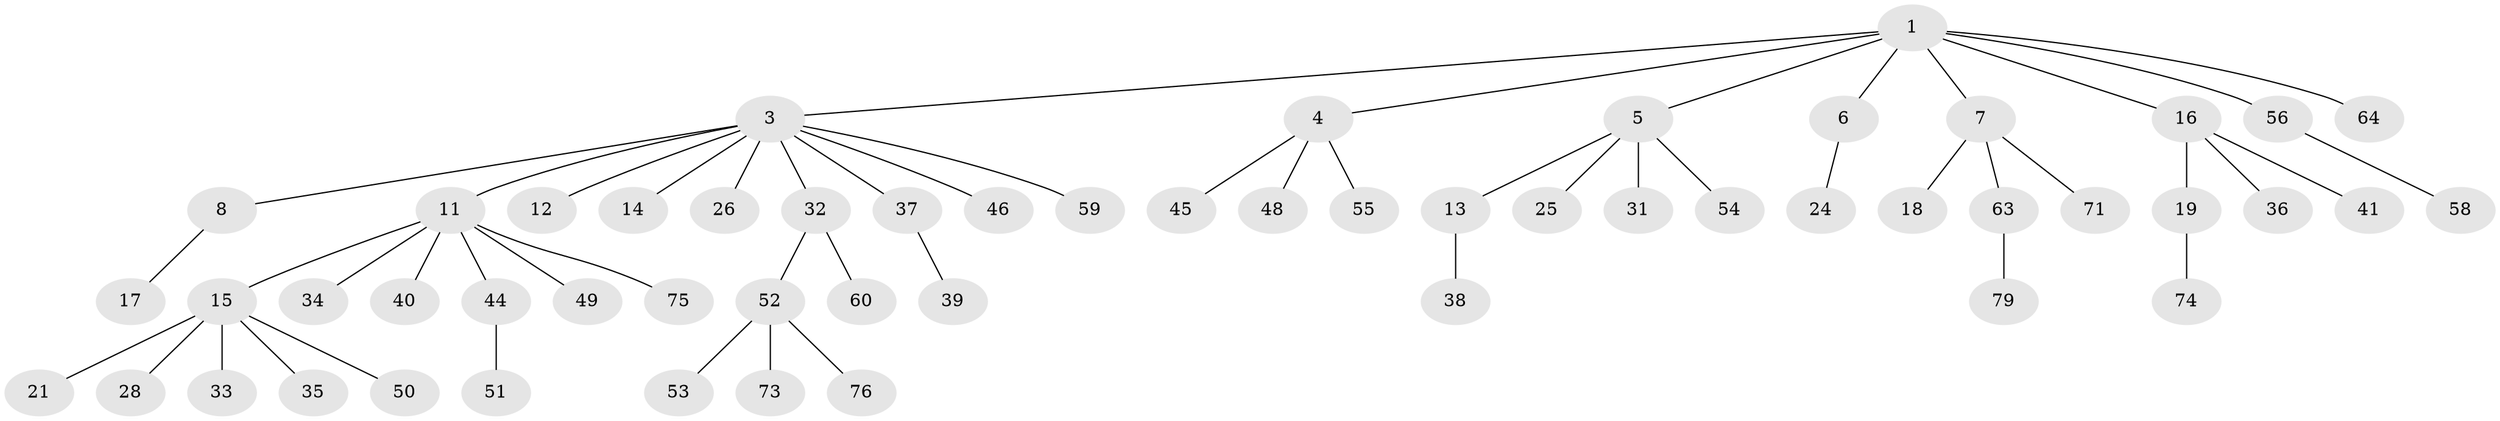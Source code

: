 // Generated by graph-tools (version 1.1) at 2025/24/03/03/25 07:24:07]
// undirected, 55 vertices, 54 edges
graph export_dot {
graph [start="1"]
  node [color=gray90,style=filled];
  1 [super="+2"];
  3 [super="+9"];
  4 [super="+23"];
  5 [super="+10"];
  6 [super="+43"];
  7 [super="+65"];
  8 [super="+22"];
  11 [super="+20"];
  12;
  13;
  14;
  15 [super="+27"];
  16 [super="+29"];
  17 [super="+30"];
  18;
  19 [super="+66"];
  21;
  24;
  25 [super="+42"];
  26;
  28;
  31;
  32;
  33 [super="+47"];
  34 [super="+62"];
  35;
  36;
  37 [super="+57"];
  38 [super="+72"];
  39 [super="+67"];
  40;
  41;
  44;
  45;
  46;
  48;
  49;
  50 [super="+70"];
  51;
  52 [super="+69"];
  53;
  54;
  55 [super="+68"];
  56;
  58 [super="+61"];
  59;
  60;
  63 [super="+78"];
  64;
  71;
  73;
  74;
  75;
  76 [super="+77"];
  79;
  1 -- 3;
  1 -- 7;
  1 -- 16;
  1 -- 64;
  1 -- 4;
  1 -- 5;
  1 -- 6;
  1 -- 56;
  3 -- 8;
  3 -- 12;
  3 -- 26;
  3 -- 32;
  3 -- 37;
  3 -- 46;
  3 -- 11;
  3 -- 59;
  3 -- 14;
  4 -- 45;
  4 -- 48;
  4 -- 55;
  5 -- 13;
  5 -- 25;
  5 -- 31;
  5 -- 54;
  6 -- 24;
  7 -- 18;
  7 -- 63;
  7 -- 71;
  8 -- 17;
  11 -- 15;
  11 -- 44;
  11 -- 49;
  11 -- 75;
  11 -- 40;
  11 -- 34;
  13 -- 38;
  15 -- 21;
  15 -- 33;
  15 -- 50;
  15 -- 35;
  15 -- 28;
  16 -- 19;
  16 -- 41;
  16 -- 36;
  19 -- 74;
  32 -- 52;
  32 -- 60;
  37 -- 39;
  44 -- 51;
  52 -- 53;
  52 -- 73;
  52 -- 76;
  56 -- 58;
  63 -- 79;
}
